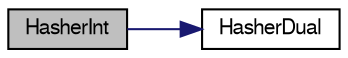 digraph "HasherInt"
{
  bgcolor="transparent";
  edge [fontname="FreeSans",fontsize="10",labelfontname="FreeSans",labelfontsize="10"];
  node [fontname="FreeSans",fontsize="10",shape=record];
  rankdir="LR";
  Node116650 [label="HasherInt",height=0.2,width=0.4,color="black", fillcolor="grey75", style="filled", fontcolor="black"];
  Node116650 -> Node116651 [color="midnightblue",fontsize="10",style="solid",fontname="FreeSans"];
  Node116651 [label="HasherDual",height=0.2,width=0.4,color="black",URL="$a21124.html#a5a63cafd60e9de40ebff1720530e9776",tooltip="An optimized version of Hasher, returning dual hash values. "];
}
